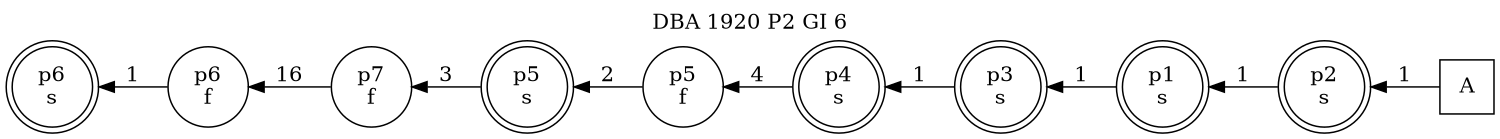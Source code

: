 digraph DBA_1920_P2_GI_6_GOOD {
labelloc="tl"
label= " DBA 1920 P2 GI 6 "
rankdir="RL";
graph [ size=" 10 , 10 !"]

"A" [shape="square" label="A"]
"p2_s" [shape="doublecircle" label="p2
s"]
"p1_s" [shape="doublecircle" label="p1
s"]
"p3_s" [shape="doublecircle" label="p3
s"]
"p4_s" [shape="doublecircle" label="p4
s"]
"p5_f" [shape="circle" label="p5
f"]
"p5_s" [shape="doublecircle" label="p5
s"]
"p7_f" [shape="circle" label="p7
f"]
"p6_f" [shape="circle" label="p6
f"]
"p6_s" [shape="doublecircle" label="p6
s"]
"A" -> "p2_s" [ label=1]
"p2_s" -> "p1_s" [ label=1]
"p1_s" -> "p3_s" [ label=1]
"p3_s" -> "p4_s" [ label=1]
"p4_s" -> "p5_f" [ label=4]
"p5_f" -> "p5_s" [ label=2]
"p5_s" -> "p7_f" [ label=3]
"p7_f" -> "p6_f" [ label=16]
"p6_f" -> "p6_s" [ label=1]
}
